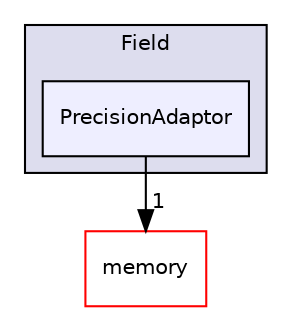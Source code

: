 digraph "src/OpenFOAM/fields/Fields/Field/PrecisionAdaptor" {
  bgcolor=transparent;
  compound=true
  node [ fontsize="10", fontname="Helvetica"];
  edge [ labelfontsize="10", labelfontname="Helvetica"];
  subgraph clusterdir_4ebd9bc21e2e523c28661f024575b5ba {
    graph [ bgcolor="#ddddee", pencolor="black", label="Field" fontname="Helvetica", fontsize="10", URL="dir_4ebd9bc21e2e523c28661f024575b5ba.html"]
  dir_4db36d9a0d9753f0f3497828d3a0a118 [shape=box, label="PrecisionAdaptor", style="filled", fillcolor="#eeeeff", pencolor="black", URL="dir_4db36d9a0d9753f0f3497828d3a0a118.html"];
  }
  dir_385a22dcc2f7120acb0f1a7a832b3b8d [shape=box label="memory" color="red" URL="dir_385a22dcc2f7120acb0f1a7a832b3b8d.html"];
  dir_4db36d9a0d9753f0f3497828d3a0a118->dir_385a22dcc2f7120acb0f1a7a832b3b8d [headlabel="1", labeldistance=1.5 headhref="dir_002329_002521.html"];
}
